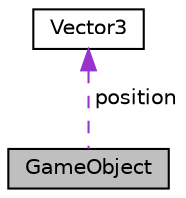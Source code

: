 digraph "GameObject"
{
  edge [fontname="Helvetica",fontsize="10",labelfontname="Helvetica",labelfontsize="10"];
  node [fontname="Helvetica",fontsize="10",shape=record];
  Node20 [label="GameObject",height=0.2,width=0.4,color="black", fillcolor="grey75", style="filled", fontcolor="black"];
  Node21 -> Node20 [dir="back",color="darkorchid3",fontsize="10",style="dashed",label=" position" ,fontname="Helvetica"];
  Node21 [label="Vector3",height=0.2,width=0.4,color="black", fillcolor="white", style="filled",URL="$class_vector3.html"];
}
